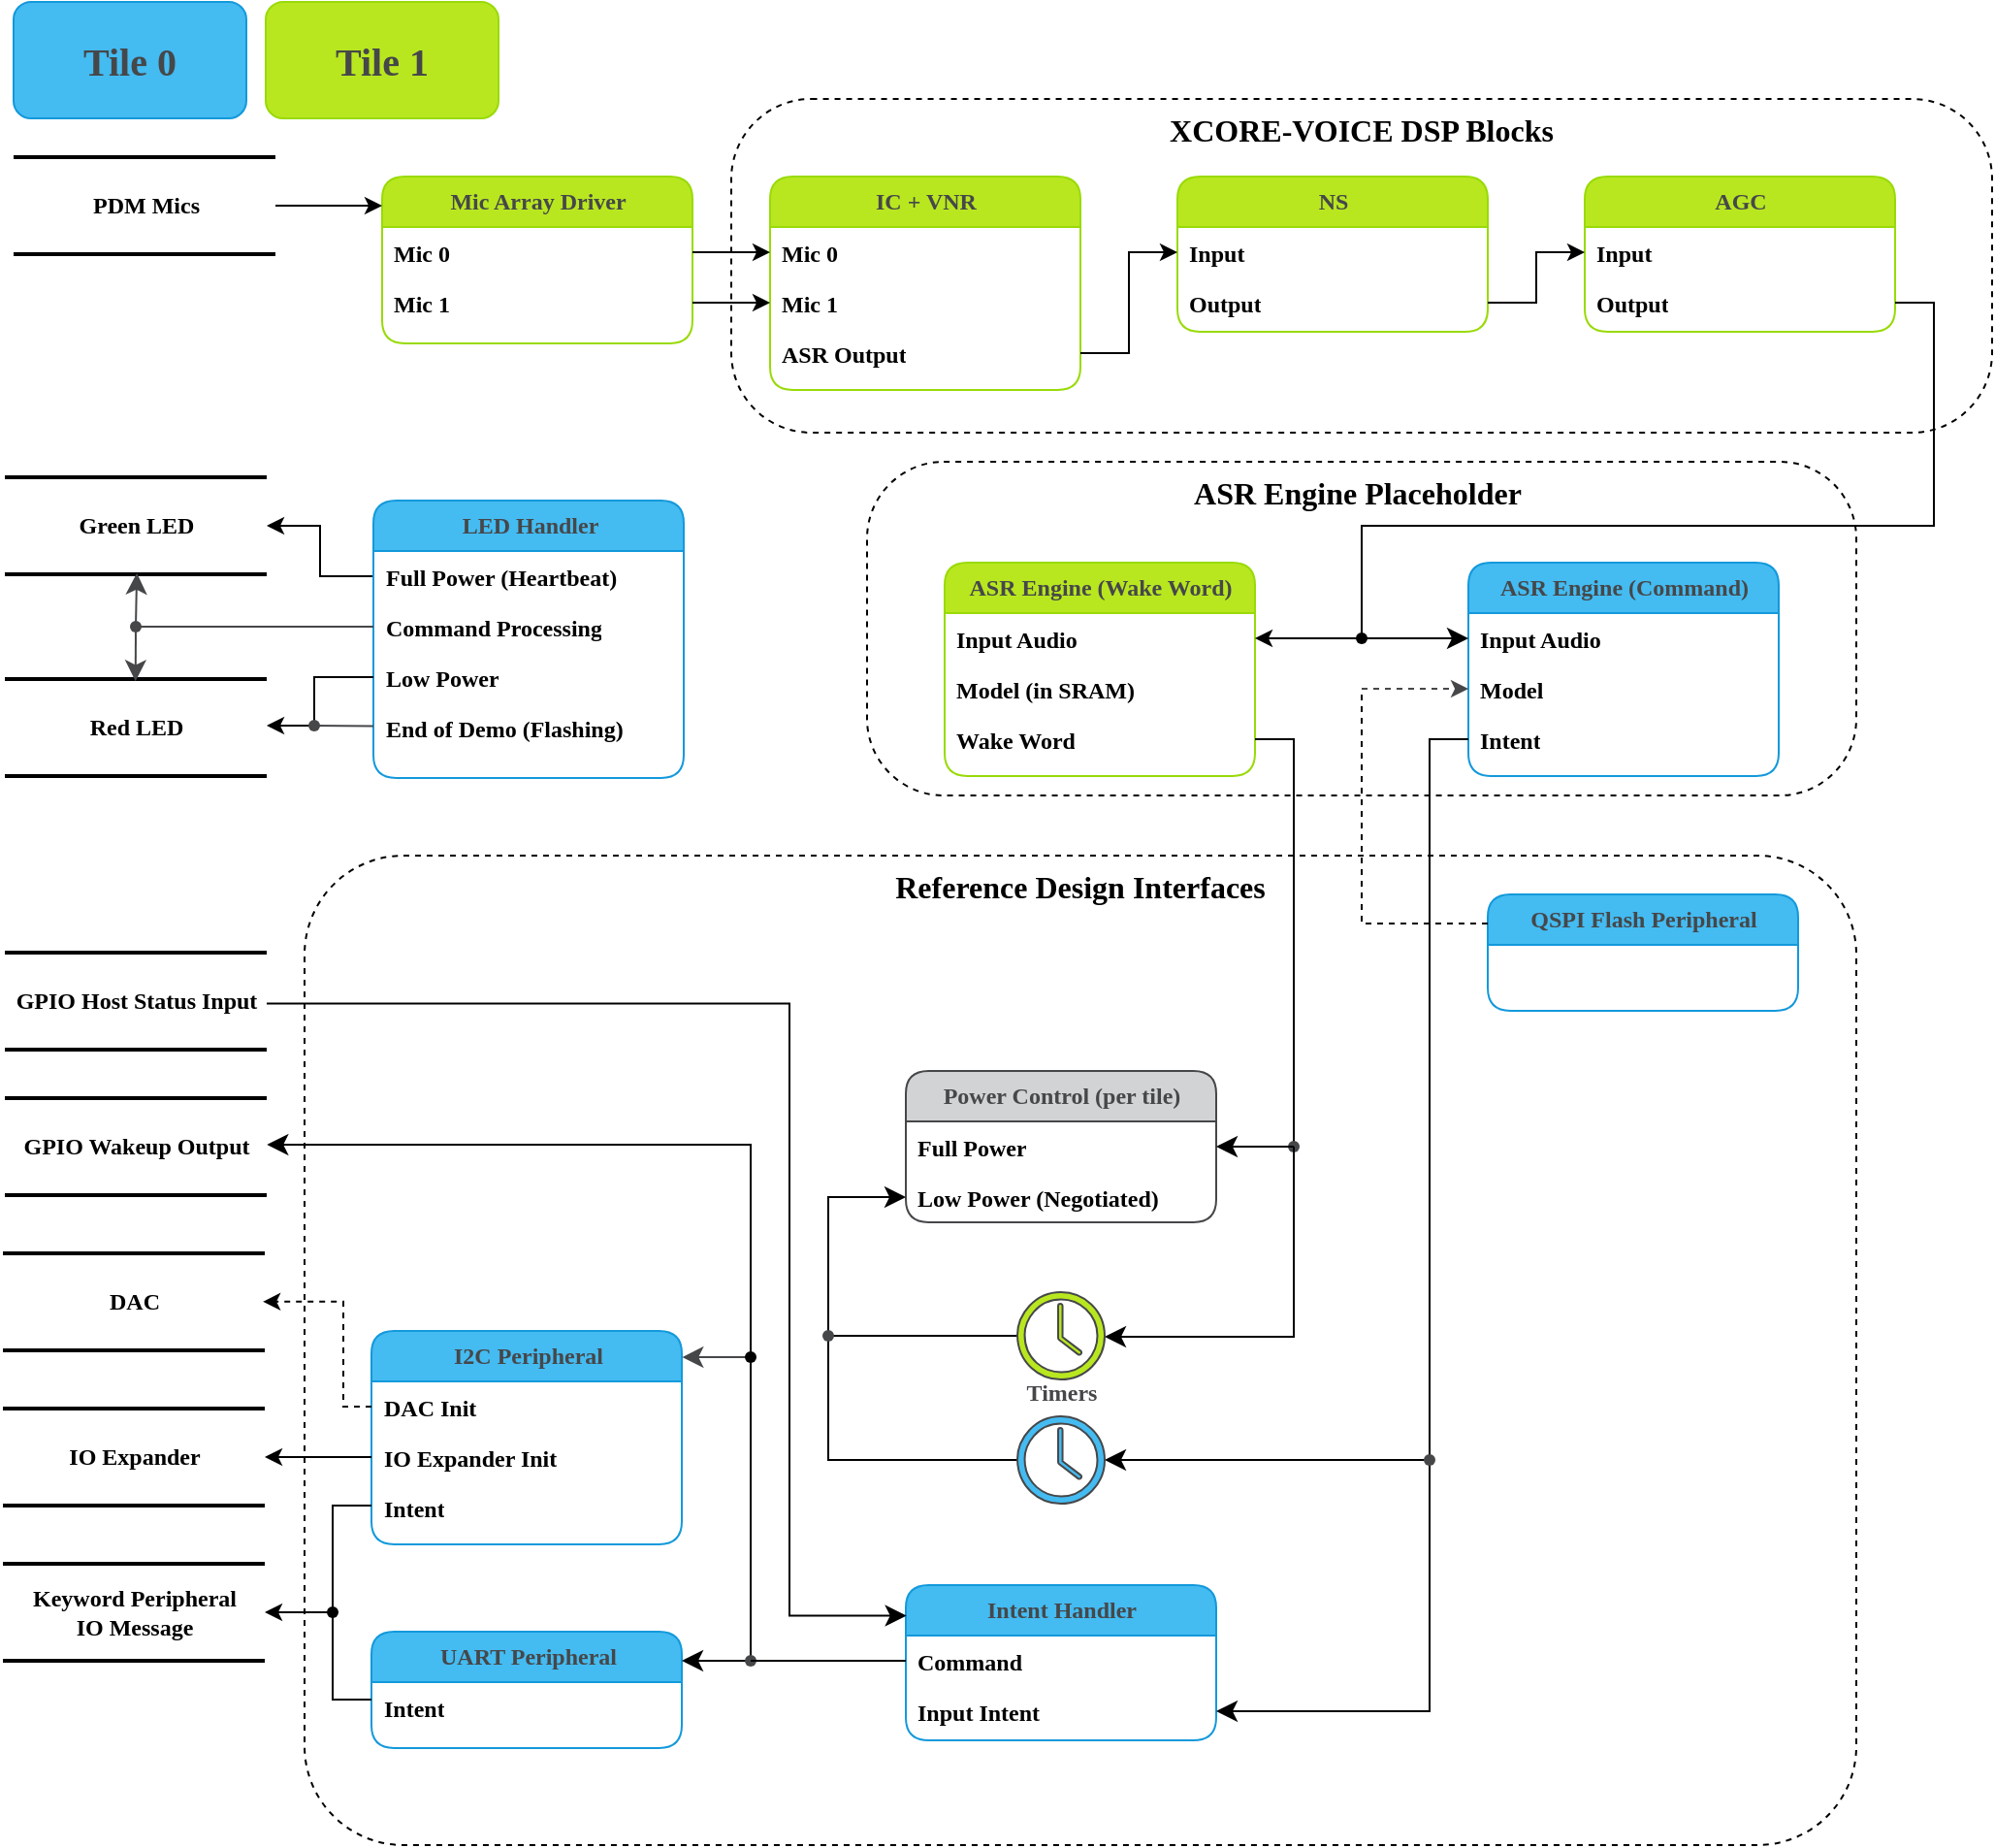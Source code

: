 <mxfile>
    <diagram name="Page-1" id="5d7acffa-a066-3a61-03fe-96351882024d">
        <mxGraphModel dx="1864" dy="680" grid="1" gridSize="10" guides="1" tooltips="1" connect="1" arrows="1" fold="1" page="1" pageScale="1" pageWidth="1100" pageHeight="850" background="#ffffff" math="0" shadow="0">
            <root>
                <mxCell id="0"/>
                <mxCell id="1" parent="0"/>
                <mxCell id="t5zFvqTxYrGrfH3YHS5j-99" value="Reference Design Interfaces" style="rounded=1;arcSize=10;whiteSpace=wrap;html=1;align=center;dashed=1;horizontal=1;verticalAlign=top;fontSize=16;fontFamily=Arial Nova Light;fontStyle=1" parent="1" vertex="1">
                    <mxGeometry x="210" y="450" width="800" height="510" as="geometry"/>
                </mxCell>
                <mxCell id="t5zFvqTxYrGrfH3YHS5j-69" value="ASR Engine Placeholder&amp;nbsp;" style="rounded=1;arcSize=23;whiteSpace=wrap;html=1;align=center;dashed=1;horizontal=1;verticalAlign=top;fontSize=16;fontFamily=Arial Nova Light;fontStyle=1" parent="1" vertex="1">
                    <mxGeometry x="500" y="247" width="510" height="172" as="geometry"/>
                </mxCell>
                <mxCell id="t5zFvqTxYrGrfH3YHS5j-65" value="XCORE-VOICE DSP Blocks" style="rounded=1;arcSize=24;whiteSpace=wrap;html=1;align=center;dashed=1;horizontal=1;verticalAlign=top;fontSize=16;fontFamily=Arial Nova Light;fontStyle=1" parent="1" vertex="1">
                    <mxGeometry x="430" y="60" width="650" height="172" as="geometry"/>
                </mxCell>
                <mxCell id="21ea969265ad0168-6" value="IC + VNR" style="swimlane;html=1;fontStyle=1;childLayout=stackLayout;horizontal=1;startSize=26;fillColor=#B8E720;horizontalStack=0;resizeParent=1;resizeLast=0;collapsible=1;marginBottom=0;swimlaneFillColor=#ffffff;align=center;rounded=1;shadow=0;comic=0;labelBackgroundColor=none;strokeWidth=1;fontFamily=Arial Nova Light;fontSize=12;strokeColor=#99DA07;fontColor=#464749;" parent="1" vertex="1">
                    <mxGeometry x="450" y="100" width="160" height="110" as="geometry"/>
                </mxCell>
                <mxCell id="21ea969265ad0168-7" value="Mic 0" style="text;html=1;strokeColor=none;fillColor=none;spacingLeft=4;spacingRight=4;whiteSpace=wrap;overflow=hidden;rotatable=0;points=[[0,0.5],[1,0.5]];portConstraint=eastwest;fontFamily=Arial Nova Light;fontStyle=1" parent="21ea969265ad0168-6" vertex="1">
                    <mxGeometry y="26" width="160" height="26" as="geometry"/>
                </mxCell>
                <mxCell id="21ea969265ad0168-8" value="Mic 1" style="text;html=1;strokeColor=none;fillColor=none;spacingLeft=4;spacingRight=4;whiteSpace=wrap;overflow=hidden;rotatable=0;points=[[0,0.5],[1,0.5]];portConstraint=eastwest;fontFamily=Arial Nova Light;fontStyle=1" parent="21ea969265ad0168-6" vertex="1">
                    <mxGeometry y="52" width="160" height="26" as="geometry"/>
                </mxCell>
                <mxCell id="21ea969265ad0168-9" value="ASR Output" style="text;html=1;strokeColor=none;fillColor=none;spacingLeft=4;spacingRight=4;whiteSpace=wrap;overflow=hidden;rotatable=0;points=[[0,0.5],[1,0.5]];portConstraint=eastwest;fontFamily=Arial Nova Light;fontStyle=1" parent="21ea969265ad0168-6" vertex="1">
                    <mxGeometry y="78" width="160" height="26" as="geometry"/>
                </mxCell>
                <mxCell id="21ea969265ad0168-10" value="Mic Array Driver" style="swimlane;html=1;fontStyle=1;childLayout=stackLayout;horizontal=1;startSize=26;fillColor=#B8E720;horizontalStack=0;resizeParent=1;resizeLast=0;collapsible=1;marginBottom=0;swimlaneFillColor=#ffffff;align=center;rounded=1;shadow=0;comic=0;labelBackgroundColor=none;strokeWidth=1;fontFamily=Arial Nova Light;fontSize=12;strokeColor=#99DA07;fontColor=#464749;" parent="1" vertex="1">
                    <mxGeometry x="250" y="100" width="160" height="86" as="geometry"/>
                </mxCell>
                <mxCell id="21ea969265ad0168-11" value="Mic 0" style="text;html=1;strokeColor=none;fillColor=none;spacingLeft=4;spacingRight=4;whiteSpace=wrap;overflow=hidden;rotatable=0;points=[[0,0.5],[1,0.5]];portConstraint=eastwest;fontFamily=Arial Nova Light;fontStyle=1" parent="21ea969265ad0168-10" vertex="1">
                    <mxGeometry y="26" width="160" height="26" as="geometry"/>
                </mxCell>
                <mxCell id="t5zFvqTxYrGrfH3YHS5j-6" value="Mic 1" style="text;html=1;strokeColor=none;fillColor=none;spacingLeft=4;spacingRight=4;whiteSpace=wrap;overflow=hidden;rotatable=0;points=[[0,0.5],[1,0.5]];portConstraint=eastwest;fontFamily=Arial Nova Light;fontStyle=1" parent="21ea969265ad0168-10" vertex="1">
                    <mxGeometry y="52" width="160" height="26" as="geometry"/>
                </mxCell>
                <mxCell id="t5zFvqTxYrGrfH3YHS5j-15" value="" style="edgeStyle=orthogonalEdgeStyle;rounded=0;orthogonalLoop=1;jettySize=auto;html=1;fontFamily=Arial Nova Light;fontStyle=1" parent="1" source="t5zFvqTxYrGrfH3YHS5j-8" edge="1">
                    <mxGeometry relative="1" as="geometry">
                        <mxPoint x="250" y="115" as="targetPoint"/>
                    </mxGeometry>
                </mxCell>
                <mxCell id="t5zFvqTxYrGrfH3YHS5j-8" value="PDM Mics" style="html=1;rounded=0;shadow=0;comic=0;labelBackgroundColor=none;strokeWidth=2;fontFamily=Arial Nova Light;fontSize=12;align=center;shape=mxgraph.ios7ui.horLines;fontStyle=1" parent="1" vertex="1">
                    <mxGeometry x="60" y="90" width="135" height="50" as="geometry"/>
                </mxCell>
                <mxCell id="t5zFvqTxYrGrfH3YHS5j-16" value="NS" style="swimlane;html=1;fontStyle=1;childLayout=stackLayout;horizontal=1;startSize=26;fillColor=#B8E720;horizontalStack=0;resizeParent=1;resizeLast=0;collapsible=1;marginBottom=0;swimlaneFillColor=#ffffff;align=center;rounded=1;shadow=0;comic=0;labelBackgroundColor=none;strokeWidth=1;fontFamily=Arial Nova Light;fontSize=12;strokeColor=#99DA07;fontColor=#464749;" parent="1" vertex="1">
                    <mxGeometry x="660" y="100" width="160" height="80" as="geometry"/>
                </mxCell>
                <mxCell id="t5zFvqTxYrGrfH3YHS5j-17" value="Input" style="text;html=1;strokeColor=none;fillColor=none;spacingLeft=4;spacingRight=4;whiteSpace=wrap;overflow=hidden;rotatable=0;points=[[0,0.5],[1,0.5]];portConstraint=eastwest;fontFamily=Arial Nova Light;fontStyle=1" parent="t5zFvqTxYrGrfH3YHS5j-16" vertex="1">
                    <mxGeometry y="26" width="160" height="26" as="geometry"/>
                </mxCell>
                <mxCell id="t5zFvqTxYrGrfH3YHS5j-18" value="Output" style="text;html=1;strokeColor=none;fillColor=none;spacingLeft=4;spacingRight=4;whiteSpace=wrap;overflow=hidden;rotatable=0;points=[[0,0.5],[1,0.5]];portConstraint=eastwest;fontFamily=Arial Nova Light;fontStyle=1" parent="t5zFvqTxYrGrfH3YHS5j-16" vertex="1">
                    <mxGeometry y="52" width="160" height="26" as="geometry"/>
                </mxCell>
                <mxCell id="t5zFvqTxYrGrfH3YHS5j-20" value="AGC" style="swimlane;html=1;fontStyle=1;childLayout=stackLayout;horizontal=1;startSize=26;fillColor=#B8E720;horizontalStack=0;resizeParent=1;resizeLast=0;collapsible=1;marginBottom=0;swimlaneFillColor=#ffffff;align=center;rounded=1;shadow=0;comic=0;labelBackgroundColor=none;strokeWidth=1;fontFamily=Arial Nova Light;fontSize=12;strokeColor=#99DA07;fontColor=#464749;" parent="1" vertex="1">
                    <mxGeometry x="870" y="100" width="160" height="80" as="geometry"/>
                </mxCell>
                <mxCell id="t5zFvqTxYrGrfH3YHS5j-21" value="Input" style="text;html=1;strokeColor=none;fillColor=none;spacingLeft=4;spacingRight=4;whiteSpace=wrap;overflow=hidden;rotatable=0;points=[[0,0.5],[1,0.5]];portConstraint=eastwest;fontFamily=Arial Nova Light;fontStyle=1" parent="t5zFvqTxYrGrfH3YHS5j-20" vertex="1">
                    <mxGeometry y="26" width="160" height="26" as="geometry"/>
                </mxCell>
                <mxCell id="t5zFvqTxYrGrfH3YHS5j-22" value="Output" style="text;html=1;strokeColor=none;fillColor=none;spacingLeft=4;spacingRight=4;whiteSpace=wrap;overflow=hidden;rotatable=0;points=[[0,0.5],[1,0.5]];portConstraint=eastwest;fontFamily=Arial Nova Light;fontStyle=1" parent="t5zFvqTxYrGrfH3YHS5j-20" vertex="1">
                    <mxGeometry y="52" width="160" height="26" as="geometry"/>
                </mxCell>
                <mxCell id="t5zFvqTxYrGrfH3YHS5j-23" value="ASR Engine (Wake Word)" style="swimlane;html=1;fontStyle=1;childLayout=stackLayout;horizontal=1;startSize=26;fillColor=#B8E720;horizontalStack=0;resizeParent=1;resizeLast=0;collapsible=1;marginBottom=0;swimlaneFillColor=#ffffff;align=center;rounded=1;shadow=0;comic=0;labelBackgroundColor=none;strokeWidth=1;fontFamily=Arial Nova Light;fontSize=12;strokeColor=#99DA07;fontColor=#464749;" parent="1" vertex="1">
                    <mxGeometry x="540" y="299" width="160" height="110" as="geometry"/>
                </mxCell>
                <mxCell id="t5zFvqTxYrGrfH3YHS5j-24" value="Input Audio" style="text;html=1;strokeColor=none;fillColor=none;spacingLeft=4;spacingRight=4;whiteSpace=wrap;overflow=hidden;rotatable=0;points=[[0,0.5],[1,0.5]];portConstraint=eastwest;fontFamily=Arial Nova Light;fontStyle=1" parent="t5zFvqTxYrGrfH3YHS5j-23" vertex="1">
                    <mxGeometry y="26" width="160" height="26" as="geometry"/>
                </mxCell>
                <mxCell id="t5zFvqTxYrGrfH3YHS5j-25" value="Model (in SRAM)" style="text;html=1;strokeColor=none;fillColor=none;spacingLeft=4;spacingRight=4;whiteSpace=wrap;overflow=hidden;rotatable=0;points=[[0,0.5],[1,0.5]];portConstraint=eastwest;fontFamily=Arial Nova Light;fontStyle=1" parent="t5zFvqTxYrGrfH3YHS5j-23" vertex="1">
                    <mxGeometry y="52" width="160" height="26" as="geometry"/>
                </mxCell>
                <mxCell id="t5zFvqTxYrGrfH3YHS5j-71" value="Wake Word" style="text;html=1;strokeColor=none;fillColor=none;spacingLeft=4;spacingRight=4;whiteSpace=wrap;overflow=hidden;rotatable=0;points=[[0,0.5],[1,0.5]];portConstraint=eastwest;fontFamily=Arial Nova Light;fontStyle=1" parent="t5zFvqTxYrGrfH3YHS5j-23" vertex="1">
                    <mxGeometry y="78" width="160" height="26" as="geometry"/>
                </mxCell>
                <mxCell id="t5zFvqTxYrGrfH3YHS5j-26" value="" style="edgeStyle=orthogonalEdgeStyle;rounded=0;orthogonalLoop=1;jettySize=auto;html=1;fontFamily=Arial Nova Light;fontStyle=1" parent="1" source="21ea969265ad0168-11" target="21ea969265ad0168-7" edge="1">
                    <mxGeometry relative="1" as="geometry"/>
                </mxCell>
                <mxCell id="t5zFvqTxYrGrfH3YHS5j-27" value="" style="edgeStyle=orthogonalEdgeStyle;rounded=0;orthogonalLoop=1;jettySize=auto;html=1;entryX=0;entryY=0.5;entryDx=0;entryDy=0;fontFamily=Arial Nova Light;fontStyle=1" parent="1" source="t5zFvqTxYrGrfH3YHS5j-6" target="21ea969265ad0168-8" edge="1">
                    <mxGeometry relative="1" as="geometry"/>
                </mxCell>
                <mxCell id="t5zFvqTxYrGrfH3YHS5j-28" value="" style="edgeStyle=orthogonalEdgeStyle;rounded=0;orthogonalLoop=1;jettySize=auto;html=1;entryX=0;entryY=0.5;entryDx=0;entryDy=0;fontFamily=Arial Nova Light;fontStyle=1;strokeColor=#000000;" parent="1" source="21ea969265ad0168-9" target="t5zFvqTxYrGrfH3YHS5j-17" edge="1">
                    <mxGeometry relative="1" as="geometry"/>
                </mxCell>
                <mxCell id="t5zFvqTxYrGrfH3YHS5j-29" value="" style="edgeStyle=orthogonalEdgeStyle;rounded=0;orthogonalLoop=1;jettySize=auto;html=1;entryX=0;entryY=0.5;entryDx=0;entryDy=0;fontFamily=Arial Nova Light;fontStyle=1;strokeColor=#000000;" parent="1" source="t5zFvqTxYrGrfH3YHS5j-18" target="t5zFvqTxYrGrfH3YHS5j-21" edge="1">
                    <mxGeometry relative="1" as="geometry"/>
                </mxCell>
                <mxCell id="t5zFvqTxYrGrfH3YHS5j-39" value="" style="edgeStyle=orthogonalEdgeStyle;rounded=0;orthogonalLoop=1;jettySize=auto;html=1;fontFamily=Arial Nova Light;fontStyle=1;exitX=0;exitY=0.5;exitDx=0;exitDy=0;" parent="1" source="74" target="t5zFvqTxYrGrfH3YHS5j-38" edge="1">
                    <mxGeometry relative="1" as="geometry">
                        <mxPoint x="245.5" y="280" as="sourcePoint"/>
                    </mxGeometry>
                </mxCell>
                <mxCell id="t5zFvqTxYrGrfH3YHS5j-38" value="Green LED" style="html=1;rounded=0;shadow=0;comic=0;labelBackgroundColor=none;strokeWidth=2;fontFamily=Arial Nova Light;fontSize=12;align=center;shape=mxgraph.ios7ui.horLines;fontStyle=1" parent="1" vertex="1">
                    <mxGeometry x="55.5" y="255" width="135" height="50" as="geometry"/>
                </mxCell>
                <mxCell id="t5zFvqTxYrGrfH3YHS5j-41" value="UART Peripheral" style="swimlane;html=1;fontStyle=1;childLayout=stackLayout;horizontal=1;startSize=26;fillColor=#44BBF1;horizontalStack=0;resizeParent=1;resizeLast=0;collapsible=1;marginBottom=0;swimlaneFillColor=#ffffff;align=center;rounded=1;shadow=0;comic=0;labelBackgroundColor=none;strokeWidth=1;fontFamily=Arial Nova Light;fontSize=12;strokeColor=#1399DB;fontColor=#464749;" parent="1" vertex="1">
                    <mxGeometry x="244.5" y="850" width="160" height="60" as="geometry"/>
                </mxCell>
                <mxCell id="t5zFvqTxYrGrfH3YHS5j-57" value="Intent" style="text;html=1;strokeColor=none;fillColor=none;spacingLeft=4;spacingRight=4;whiteSpace=wrap;overflow=hidden;rotatable=0;points=[[0,0.5],[1,0.5]];portConstraint=eastwest;fontFamily=Arial Nova Light;fontStyle=1" parent="t5zFvqTxYrGrfH3YHS5j-41" vertex="1">
                    <mxGeometry y="26" width="160" height="26" as="geometry"/>
                </mxCell>
                <mxCell id="t5zFvqTxYrGrfH3YHS5j-43" value="QSPI Flash Peripheral" style="swimlane;html=1;fontStyle=1;childLayout=stackLayout;horizontal=1;startSize=26;fillColor=#44BBF1;horizontalStack=0;resizeParent=1;resizeLast=0;collapsible=1;marginBottom=0;swimlaneFillColor=#ffffff;align=center;rounded=1;shadow=0;comic=0;labelBackgroundColor=none;strokeWidth=1;fontFamily=Arial Nova Light;fontSize=12;strokeColor=#1399DB;fontColor=#464749;" parent="1" vertex="1">
                    <mxGeometry x="820" y="470" width="160" height="60" as="geometry"/>
                </mxCell>
                <mxCell id="t5zFvqTxYrGrfH3YHS5j-44" value="DAC" style="html=1;rounded=0;shadow=0;comic=0;labelBackgroundColor=none;strokeWidth=2;fontFamily=Arial Nova Light;fontSize=12;align=center;shape=mxgraph.ios7ui.horLines;fontStyle=1" parent="1" vertex="1">
                    <mxGeometry x="54.5" y="655" width="135" height="50" as="geometry"/>
                </mxCell>
                <mxCell id="t5zFvqTxYrGrfH3YHS5j-46" value="Keyword Peripheral &lt;br&gt;IO Message" style="html=1;rounded=0;shadow=0;comic=0;labelBackgroundColor=none;strokeWidth=2;fontFamily=Arial Nova Light;fontSize=12;align=center;shape=mxgraph.ios7ui.horLines;fontStyle=1" parent="1" vertex="1">
                    <mxGeometry x="54.5" y="815" width="135" height="50" as="geometry"/>
                </mxCell>
                <mxCell id="t5zFvqTxYrGrfH3YHS5j-48" value="I2C Peripheral" style="swimlane;html=1;fontStyle=1;childLayout=stackLayout;horizontal=1;startSize=26;fillColor=#44BBF1;horizontalStack=0;resizeParent=1;resizeLast=0;collapsible=1;marginBottom=0;swimlaneFillColor=#ffffff;align=center;rounded=1;shadow=0;comic=0;labelBackgroundColor=none;strokeWidth=1;fontFamily=Arial Nova Light;fontSize=12;strokeColor=#1399DB;fontColor=#464749;" parent="1" vertex="1">
                    <mxGeometry x="244.5" y="695" width="160" height="110" as="geometry"/>
                </mxCell>
                <mxCell id="t5zFvqTxYrGrfH3YHS5j-49" value="DAC Init" style="text;html=1;strokeColor=none;fillColor=none;spacingLeft=4;spacingRight=4;whiteSpace=wrap;overflow=hidden;rotatable=0;points=[[0,0.5],[1,0.5]];portConstraint=eastwest;fontFamily=Arial Nova Light;fontStyle=1" parent="t5zFvqTxYrGrfH3YHS5j-48" vertex="1">
                    <mxGeometry y="26" width="160" height="26" as="geometry"/>
                </mxCell>
                <mxCell id="t5zFvqTxYrGrfH3YHS5j-50" value="IO Expander Init" style="text;html=1;strokeColor=none;fillColor=none;spacingLeft=4;spacingRight=4;whiteSpace=wrap;overflow=hidden;rotatable=0;points=[[0,0.5],[1,0.5]];portConstraint=eastwest;fontFamily=Arial Nova Light;fontStyle=1" parent="t5zFvqTxYrGrfH3YHS5j-48" vertex="1">
                    <mxGeometry y="52" width="160" height="26" as="geometry"/>
                </mxCell>
                <mxCell id="t5zFvqTxYrGrfH3YHS5j-56" value="Intent" style="text;html=1;strokeColor=none;fillColor=none;spacingLeft=4;spacingRight=4;whiteSpace=wrap;overflow=hidden;rotatable=0;points=[[0,0.5],[1,0.5]];portConstraint=eastwest;fontFamily=Arial Nova Light;fontStyle=1" parent="t5zFvqTxYrGrfH3YHS5j-48" vertex="1">
                    <mxGeometry y="78" width="160" height="26" as="geometry"/>
                </mxCell>
                <mxCell id="t5zFvqTxYrGrfH3YHS5j-58" value="Intent Handler" style="swimlane;html=1;fontStyle=1;childLayout=stackLayout;horizontal=1;startSize=26;fillColor=#44BBF1;horizontalStack=0;resizeParent=1;resizeLast=0;collapsible=1;marginBottom=0;swimlaneFillColor=#ffffff;align=center;rounded=1;shadow=0;comic=0;labelBackgroundColor=none;strokeWidth=1;fontFamily=Arial Nova Light;fontSize=12;strokeColor=#1399DB;fontColor=#464749;" parent="1" vertex="1">
                    <mxGeometry x="520" y="826" width="160" height="80" as="geometry"/>
                </mxCell>
                <mxCell id="t5zFvqTxYrGrfH3YHS5j-59" value="Command" style="text;html=1;strokeColor=none;fillColor=none;spacingLeft=4;spacingRight=4;whiteSpace=wrap;overflow=hidden;rotatable=0;points=[[0,0.5],[1,0.5]];portConstraint=eastwest;fontFamily=Arial Nova Light;fontStyle=1" parent="t5zFvqTxYrGrfH3YHS5j-58" vertex="1">
                    <mxGeometry y="26" width="160" height="26" as="geometry"/>
                </mxCell>
                <mxCell id="t5zFvqTxYrGrfH3YHS5j-60" value="Input Intent" style="text;html=1;strokeColor=none;fillColor=none;spacingLeft=4;spacingRight=4;whiteSpace=wrap;overflow=hidden;rotatable=0;points=[[0,0.5],[1,0.5]];portConstraint=eastwest;fontFamily=Arial Nova Light;fontStyle=1" parent="t5zFvqTxYrGrfH3YHS5j-58" vertex="1">
                    <mxGeometry y="52" width="160" height="26" as="geometry"/>
                </mxCell>
                <mxCell id="t5zFvqTxYrGrfH3YHS5j-75" value="IO Expander" style="html=1;rounded=0;shadow=0;comic=0;labelBackgroundColor=none;strokeWidth=2;fontFamily=Arial Nova Light;fontSize=12;align=center;shape=mxgraph.ios7ui.horLines;fontStyle=1" parent="1" vertex="1">
                    <mxGeometry x="54.5" y="735" width="135" height="50" as="geometry"/>
                </mxCell>
                <mxCell id="t5zFvqTxYrGrfH3YHS5j-77" style="edgeStyle=orthogonalEdgeStyle;rounded=0;orthogonalLoop=1;jettySize=auto;html=1;fontSize=16;fontFamily=Arial Nova Light;fontStyle=1;strokeColor=#000000;" parent="1" source="t5zFvqTxYrGrfH3YHS5j-56" target="t5zFvqTxYrGrfH3YHS5j-46" edge="1">
                    <mxGeometry relative="1" as="geometry">
                        <Array as="points">
                            <mxPoint x="224.5" y="785"/>
                            <mxPoint x="224.5" y="840"/>
                        </Array>
                    </mxGeometry>
                </mxCell>
                <mxCell id="t5zFvqTxYrGrfH3YHS5j-79" style="edgeStyle=orthogonalEdgeStyle;rounded=0;orthogonalLoop=1;jettySize=auto;html=1;fontSize=16;startArrow=none;fontFamily=Arial Nova Light;fontStyle=1" parent="1" source="13" target="13" edge="1">
                    <mxGeometry relative="1" as="geometry">
                        <mxPoint x="194.5" y="854" as="targetPoint"/>
                        <Array as="points"/>
                    </mxGeometry>
                </mxCell>
                <mxCell id="t5zFvqTxYrGrfH3YHS5j-80" style="edgeStyle=orthogonalEdgeStyle;rounded=0;orthogonalLoop=1;jettySize=auto;html=1;fontSize=16;fontFamily=Arial Nova Light;fontStyle=1" parent="1" source="t5zFvqTxYrGrfH3YHS5j-50" target="t5zFvqTxYrGrfH3YHS5j-75" edge="1">
                    <mxGeometry relative="1" as="geometry"/>
                </mxCell>
                <mxCell id="t5zFvqTxYrGrfH3YHS5j-81" style="edgeStyle=orthogonalEdgeStyle;rounded=0;orthogonalLoop=1;jettySize=auto;html=1;entryX=0.993;entryY=0.498;entryDx=0;entryDy=0;entryPerimeter=0;fontSize=16;dashed=1;fontFamily=Arial Nova Light;fontStyle=1" parent="1" source="t5zFvqTxYrGrfH3YHS5j-49" target="t5zFvqTxYrGrfH3YHS5j-44" edge="1">
                    <mxGeometry relative="1" as="geometry">
                        <Array as="points">
                            <mxPoint x="230" y="734"/>
                            <mxPoint x="230" y="680"/>
                        </Array>
                    </mxGeometry>
                </mxCell>
                <mxCell id="t5zFvqTxYrGrfH3YHS5j-82" value="GPIO Wakeup Output" style="html=1;rounded=0;shadow=0;comic=0;labelBackgroundColor=none;strokeWidth=2;fontFamily=Arial Nova Light;fontSize=12;align=center;shape=mxgraph.ios7ui.horLines;fontStyle=1" parent="1" vertex="1">
                    <mxGeometry x="55.5" y="575" width="135" height="50" as="geometry"/>
                </mxCell>
                <mxCell id="t5zFvqTxYrGrfH3YHS5j-83" value="GPIO Host Status Input" style="html=1;rounded=0;shadow=0;comic=0;labelBackgroundColor=none;strokeWidth=2;fontFamily=Arial Nova Light;fontSize=12;align=center;shape=mxgraph.ios7ui.horLines;fontStyle=1" parent="1" vertex="1">
                    <mxGeometry x="55.5" y="500" width="135" height="50" as="geometry"/>
                </mxCell>
                <mxCell id="nTEOnzBcEbbtP1dxCWQs-1" value="&lt;font style=&quot;font-size: 20px;&quot;&gt;Tile 1&lt;/font&gt;" style="rounded=1;whiteSpace=wrap;html=1;fillColor=#B8E720;strokeColor=#99DA07;fontColor=#464749;fontFamily=Arial Nova Light;fontStyle=1" parent="1" vertex="1">
                    <mxGeometry x="190" y="10" width="120" height="60" as="geometry"/>
                </mxCell>
                <mxCell id="nTEOnzBcEbbtP1dxCWQs-2" value="&lt;font style=&quot;font-size: 20px;&quot;&gt;Tile 0&lt;br&gt;&lt;/font&gt;" style="rounded=1;whiteSpace=wrap;html=1;fillColor=#44BBF1;strokeColor=#1399DB;fontColor=#464749;fontFamily=Arial Nova Light;fontStyle=1" parent="1" vertex="1">
                    <mxGeometry x="60" y="10" width="120" height="60" as="geometry"/>
                </mxCell>
                <mxCell id="11" value="" style="edgeStyle=orthogonalEdgeStyle;rounded=0;orthogonalLoop=1;jettySize=auto;html=1;fontSize=16;endArrow=none;exitX=0.579;exitY=0.96;exitDx=0;exitDy=0;exitPerimeter=0;fontFamily=Arial Nova Light;fontStyle=1" parent="1" edge="1">
                    <mxGeometry relative="1" as="geometry">
                        <mxPoint x="435.5" y="640" as="sourcePoint"/>
                        <mxPoint x="435.5" y="640" as="targetPoint"/>
                    </mxGeometry>
                </mxCell>
                <mxCell id="12" value="" style="edgeStyle=orthogonalEdgeStyle;rounded=0;orthogonalLoop=1;jettySize=auto;html=1;fontSize=16;endArrow=none;fontFamily=Arial Nova Light;fontStyle=1;strokeColor=#000000;" parent="1" source="t5zFvqTxYrGrfH3YHS5j-57" target="13" edge="1">
                    <mxGeometry relative="1" as="geometry">
                        <mxPoint x="189.5" y="840" as="targetPoint"/>
                        <Array as="points">
                            <mxPoint x="224.5" y="885"/>
                            <mxPoint x="224.5" y="840"/>
                        </Array>
                        <mxPoint x="244.5" y="885" as="sourcePoint"/>
                    </mxGeometry>
                </mxCell>
                <mxCell id="13" value="" style="shape=waypoint;sketch=0;fillStyle=solid;size=6;pointerEvents=1;points=[];fillColor=none;resizable=0;rotatable=0;perimeter=centerPerimeter;snapToPoint=1;strokeColor=#000000;fontFamily=Arial Nova Light;fontColor=#464749;fontStyle=1" parent="1" vertex="1">
                    <mxGeometry x="214.5" y="830" width="20" height="20" as="geometry"/>
                </mxCell>
                <mxCell id="22" value="ASR Engine (Command)" style="swimlane;html=1;fontStyle=1;childLayout=stackLayout;horizontal=1;startSize=26;fillColor=#44BBF1;horizontalStack=0;resizeParent=1;resizeLast=0;collapsible=1;marginBottom=0;swimlaneFillColor=#ffffff;align=center;rounded=1;shadow=0;comic=0;labelBackgroundColor=none;strokeWidth=1;fontFamily=Arial Nova Light;fontSize=12;strokeColor=#1399DB;fontColor=#464749;" parent="1" vertex="1">
                    <mxGeometry x="810" y="299" width="160" height="110" as="geometry"/>
                </mxCell>
                <mxCell id="23" value="Input Audio" style="text;html=1;strokeColor=none;fillColor=none;spacingLeft=4;spacingRight=4;whiteSpace=wrap;overflow=hidden;rotatable=0;points=[[0,0.5],[1,0.5]];portConstraint=eastwest;fontFamily=Arial Nova Light;fontStyle=1" parent="22" vertex="1">
                    <mxGeometry y="26" width="160" height="26" as="geometry"/>
                </mxCell>
                <mxCell id="24" value="Model" style="text;html=1;strokeColor=none;fillColor=none;spacingLeft=4;spacingRight=4;whiteSpace=wrap;overflow=hidden;rotatable=0;points=[[0,0.5],[1,0.5]];portConstraint=eastwest;fontFamily=Arial Nova Light;fontStyle=1" parent="22" vertex="1">
                    <mxGeometry y="52" width="160" height="26" as="geometry"/>
                </mxCell>
                <mxCell id="25" value="Intent" style="text;html=1;strokeColor=none;fillColor=none;spacingLeft=4;spacingRight=4;whiteSpace=wrap;overflow=hidden;rotatable=0;points=[[0,0.5],[1,0.5]];portConstraint=eastwest;fontFamily=Arial Nova Light;fontStyle=1" parent="22" vertex="1">
                    <mxGeometry y="78" width="160" height="26" as="geometry"/>
                </mxCell>
                <mxCell id="29" value="" style="endArrow=classic;html=1;rounded=0;strokeColor=#464749;fontFamily=Arial Nova Light;fontColor=#464749;fillColor=#FFFFFF;dashed=1;entryX=0;entryY=0.5;entryDx=0;entryDy=0;exitX=0.655;exitY=0.761;exitDx=0;exitDy=0;exitPerimeter=0;" parent="1" target="24" edge="1">
                    <mxGeometry width="50" height="50" relative="1" as="geometry">
                        <mxPoint x="755" y="364" as="sourcePoint"/>
                        <mxPoint x="760" y="500" as="targetPoint"/>
                    </mxGeometry>
                </mxCell>
                <mxCell id="30" value="" style="edgeStyle=orthogonalEdgeStyle;rounded=0;orthogonalLoop=1;jettySize=auto;html=1;entryDx=0;entryDy=0;fontSize=16;dashed=1;fontFamily=Arial Nova Light;fontStyle=1;endArrow=none;entryX=-0.036;entryY=0.639;entryPerimeter=0;exitX=0;exitY=0.25;exitDx=0;exitDy=0;" parent="1" source="t5zFvqTxYrGrfH3YHS5j-43" edge="1">
                    <mxGeometry relative="1" as="geometry">
                        <mxPoint x="725.0" y="530" as="sourcePoint"/>
                        <mxPoint x="755" y="364" as="targetPoint"/>
                        <Array as="points">
                            <mxPoint x="755" y="485"/>
                        </Array>
                    </mxGeometry>
                </mxCell>
                <mxCell id="33" value="" style="edgeStyle=orthogonalEdgeStyle;rounded=0;orthogonalLoop=1;jettySize=auto;html=1;entryDx=0;entryDy=0;exitX=1;exitY=0.5;exitDx=0;exitDy=0;fontFamily=Arial Nova Light;fontStyle=1;endArrow=none;strokeColor=#000000;" parent="1" source="t5zFvqTxYrGrfH3YHS5j-22" target="34" edge="1">
                    <mxGeometry relative="1" as="geometry">
                        <mxPoint x="1030" y="165" as="sourcePoint"/>
                        <mxPoint x="680" y="338.0" as="targetPoint"/>
                        <Array as="points">
                            <mxPoint x="1050" y="165"/>
                            <mxPoint x="1050" y="280"/>
                            <mxPoint x="755" y="280"/>
                        </Array>
                    </mxGeometry>
                </mxCell>
                <mxCell id="34" value="" style="shape=waypoint;sketch=0;fillStyle=solid;size=6;pointerEvents=1;points=[];fillColor=none;resizable=0;rotatable=0;perimeter=centerPerimeter;snapToPoint=1;dashed=1;strokeColor=default;fontFamily=Arial Nova Light;fontColor=#464749;" parent="1" vertex="1">
                    <mxGeometry x="745" y="328" width="20" height="20" as="geometry"/>
                </mxCell>
                <mxCell id="35" value="" style="edgeStyle=elbowEdgeStyle;elbow=horizontal;endArrow=classic;html=1;curved=0;rounded=0;endSize=8;startSize=8;strokeColor=#000000;fontFamily=Arial Nova Light;fontColor=#464749;fillColor=#FFFFFF;exitX=0.6;exitY=0.679;exitDx=0;exitDy=0;exitPerimeter=0;entryX=0;entryY=0.5;entryDx=0;entryDy=0;" parent="1" source="34" target="23" edge="1">
                    <mxGeometry width="50" height="50" relative="1" as="geometry">
                        <mxPoint x="800" y="400" as="sourcePoint"/>
                        <mxPoint x="850" y="350" as="targetPoint"/>
                        <Array as="points"/>
                    </mxGeometry>
                </mxCell>
                <mxCell id="44" value="" style="edgeStyle=elbowEdgeStyle;elbow=horizontal;endArrow=classic;html=1;curved=0;rounded=0;endSize=8;startSize=8;strokeColor=#464749;fontFamily=Arial Nova Light;fontColor=#464749;fillColor=#FFFFFF;exitX=0.432;exitY=0.427;exitDx=0;exitDy=0;entryX=1.001;entryY=0.123;entryDx=0;entryDy=0;entryPerimeter=0;exitPerimeter=0;" parent="1" source="46" target="t5zFvqTxYrGrfH3YHS5j-48" edge="1">
                    <mxGeometry width="50" height="50" relative="1" as="geometry">
                        <mxPoint x="554.5" y="735" as="sourcePoint"/>
                        <mxPoint x="604.5" y="685" as="targetPoint"/>
                    </mxGeometry>
                </mxCell>
                <mxCell id="45" value="" style="edgeStyle=elbowEdgeStyle;elbow=horizontal;endArrow=classic;html=1;curved=0;rounded=0;endSize=8;startSize=8;strokeColor=#000000;fontFamily=Arial Nova Light;fontColor=#464749;fillColor=#FFFFFF;entryX=1;entryY=0.25;entryDx=0;entryDy=0;exitX=0.624;exitY=0.715;exitDx=0;exitDy=0;exitPerimeter=0;" parent="1" source="46" target="t5zFvqTxYrGrfH3YHS5j-41" edge="1">
                    <mxGeometry width="50" height="50" relative="1" as="geometry">
                        <mxPoint x="554.5" y="735" as="sourcePoint"/>
                        <mxPoint x="604.5" y="685" as="targetPoint"/>
                        <Array as="points">
                            <mxPoint x="440" y="780"/>
                        </Array>
                    </mxGeometry>
                </mxCell>
                <mxCell id="46" value="" style="shape=waypoint;sketch=0;fillStyle=solid;size=6;pointerEvents=1;points=[];fillColor=none;resizable=0;rotatable=0;perimeter=centerPerimeter;snapToPoint=1;dashed=1;strokeColor=default;fontFamily=Arial Nova Light;fontColor=#464749;" parent="1" vertex="1">
                    <mxGeometry x="430" y="698.5" width="20" height="20" as="geometry"/>
                </mxCell>
                <mxCell id="53" value="" style="edgeStyle=elbowEdgeStyle;elbow=vertical;endArrow=classic;html=1;curved=0;rounded=0;endSize=8;startSize=8;strokeColor=#000000;fontFamily=Arial Nova Light;fontColor=#464749;fillColor=#FFFFFF;entryX=1.001;entryY=0.484;entryDx=0;entryDy=0;entryPerimeter=0;exitX=0.457;exitY=0.346;exitDx=0;exitDy=0;exitPerimeter=0;" parent="1" source="46" target="t5zFvqTxYrGrfH3YHS5j-82" edge="1">
                    <mxGeometry width="50" height="50" relative="1" as="geometry">
                        <mxPoint x="465.5" y="825" as="sourcePoint"/>
                        <mxPoint x="515.5" y="775" as="targetPoint"/>
                        <Array as="points">
                            <mxPoint x="315.5" y="599"/>
                        </Array>
                    </mxGeometry>
                </mxCell>
                <mxCell id="55" value="" style="edgeStyle=elbowEdgeStyle;elbow=horizontal;endArrow=classic;html=1;curved=0;rounded=0;endSize=8;startSize=8;strokeColor=#000000;fontFamily=Arial Nova Light;fontColor=#464749;fillColor=#FFFFFF;exitX=1;exitY=0.524;exitDx=0;exitDy=0;exitPerimeter=0;entryX=0.002;entryY=0.197;entryDx=0;entryDy=0;entryPerimeter=0;" parent="1" source="t5zFvqTxYrGrfH3YHS5j-83" target="t5zFvqTxYrGrfH3YHS5j-58" edge="1">
                    <mxGeometry width="50" height="50" relative="1" as="geometry">
                        <mxPoint x="470" y="750" as="sourcePoint"/>
                        <mxPoint x="520" y="700" as="targetPoint"/>
                        <Array as="points">
                            <mxPoint x="460" y="690"/>
                        </Array>
                    </mxGeometry>
                </mxCell>
                <mxCell id="59" value="" style="edgeStyle=elbowEdgeStyle;elbow=horizontal;endArrow=classic;html=1;curved=0;rounded=0;endSize=8;startSize=8;strokeColor=#000000;fontFamily=Arial Nova Light;fontColor=#464749;fillColor=#FFFFFF;exitDx=0;exitDy=0;entryX=1;entryY=0.5;entryDx=0;entryDy=0;endFill=1;startArrow=none;" parent="1" source="105" target="t5zFvqTxYrGrfH3YHS5j-60" edge="1">
                    <mxGeometry width="50" height="50" relative="1" as="geometry">
                        <mxPoint x="810" y="390" as="sourcePoint"/>
                        <mxPoint x="660" y="683" as="targetPoint"/>
                        <Array as="points">
                            <mxPoint x="790" y="760"/>
                            <mxPoint x="800" y="870"/>
                        </Array>
                    </mxGeometry>
                </mxCell>
                <mxCell id="19" value="Power Control (per tile)" style="swimlane;html=1;fontStyle=1;childLayout=stackLayout;horizontal=1;startSize=26;fillColor=#D1D3D4;horizontalStack=0;resizeParent=1;resizeLast=0;collapsible=1;marginBottom=0;swimlaneFillColor=#ffffff;align=center;rounded=1;shadow=0;comic=0;labelBackgroundColor=none;strokeWidth=1;fontFamily=Arial Nova Light;fontSize=12;strokeColor=#464749;fontColor=#464749;" parent="1" vertex="1">
                    <mxGeometry x="520" y="561" width="160" height="78" as="geometry"/>
                </mxCell>
                <mxCell id="20" value="Full Power" style="text;html=1;strokeColor=none;fillColor=none;spacingLeft=4;spacingRight=4;whiteSpace=wrap;overflow=hidden;rotatable=0;points=[[0,0.5],[1,0.5]];portConstraint=eastwest;fontFamily=Arial Nova Light;fontStyle=1" parent="19" vertex="1">
                    <mxGeometry y="26" width="160" height="26" as="geometry"/>
                </mxCell>
                <mxCell id="85" value="Low Power (Negotiated)" style="text;html=1;strokeColor=none;fillColor=none;spacingLeft=4;spacingRight=4;whiteSpace=wrap;overflow=hidden;rotatable=0;points=[[0,0.5],[1,0.5]];portConstraint=eastwest;fontFamily=Arial Nova Light;fontStyle=1" parent="19" vertex="1">
                    <mxGeometry y="52" width="160" height="26" as="geometry"/>
                </mxCell>
                <mxCell id="61" value="" style="shape=waypoint;sketch=0;fillStyle=solid;size=6;pointerEvents=1;points=[];fillColor=none;resizable=0;rotatable=0;perimeter=centerPerimeter;snapToPoint=1;strokeColor=#464749;fontFamily=Arial Nova Light;fontColor=#464749;" parent="1" vertex="1">
                    <mxGeometry x="430" y="855" width="20" height="20" as="geometry"/>
                </mxCell>
                <mxCell id="62" value="" style="edgeStyle=elbowEdgeStyle;elbow=horizontal;endArrow=none;html=1;curved=0;rounded=0;endSize=8;startSize=8;strokeColor=#000000;fontFamily=Arial Nova Light;fontColor=#464749;fillColor=#FFFFFF;endFill=0;exitX=0.53;exitY=0.757;exitDx=0;exitDy=0;exitPerimeter=0;entryX=0;entryY=0.5;entryDx=0;entryDy=0;" parent="1" source="61" target="t5zFvqTxYrGrfH3YHS5j-59" edge="1">
                    <mxGeometry width="50" height="50" relative="1" as="geometry">
                        <mxPoint x="550" y="760" as="sourcePoint"/>
                        <mxPoint x="600" y="710" as="targetPoint"/>
                    </mxGeometry>
                </mxCell>
                <mxCell id="t5zFvqTxYrGrfH3YHS5j-33" value="" style="edgeStyle=orthogonalEdgeStyle;rounded=0;orthogonalLoop=1;jettySize=auto;html=1;entryX=1;entryY=0.5;entryDx=0;entryDy=0;exitDx=0;exitDy=0;fontFamily=Arial Nova Light;fontStyle=1;startArrow=none;exitX=0.025;exitY=0.534;exitPerimeter=0;strokeColor=#000000;" parent="1" source="34" target="t5zFvqTxYrGrfH3YHS5j-24" edge="1">
                    <mxGeometry relative="1" as="geometry">
                        <mxPoint x="990" y="226" as="sourcePoint"/>
                        <mxPoint x="1040" y="200" as="targetPoint"/>
                        <Array as="points">
                            <mxPoint x="740" y="338"/>
                            <mxPoint x="740" y="338"/>
                        </Array>
                    </mxGeometry>
                </mxCell>
                <mxCell id="66" value="" style="edgeStyle=orthogonalEdgeStyle;rounded=0;orthogonalLoop=1;jettySize=auto;html=1;fontFamily=Arial Nova Light;fontStyle=1;exitDx=0;exitDy=0;startArrow=none;" parent="1" source="90" target="68" edge="1">
                    <mxGeometry relative="1" as="geometry">
                        <mxPoint x="245.5" y="364" as="sourcePoint"/>
                        <Array as="points">
                            <mxPoint x="190" y="383"/>
                            <mxPoint x="190" y="383"/>
                        </Array>
                    </mxGeometry>
                </mxCell>
                <mxCell id="68" value="Red LED" style="html=1;rounded=0;shadow=0;comic=0;labelBackgroundColor=none;strokeWidth=2;fontFamily=Arial Nova Light;fontSize=12;align=center;shape=mxgraph.ios7ui.horLines;fontStyle=1" parent="1" vertex="1">
                    <mxGeometry x="55.5" y="359" width="135" height="50" as="geometry"/>
                </mxCell>
                <mxCell id="73" value="LED Handler" style="swimlane;html=1;fontStyle=1;childLayout=stackLayout;horizontal=1;startSize=26;fillColor=#44BBF1;horizontalStack=0;resizeParent=1;resizeLast=0;collapsible=1;marginBottom=0;swimlaneFillColor=#ffffff;align=center;rounded=1;shadow=0;comic=0;labelBackgroundColor=none;strokeWidth=1;fontFamily=Arial Nova Light;fontSize=12;strokeColor=#1399DB;fontColor=#464749;" parent="1" vertex="1">
                    <mxGeometry x="245.5" y="267" width="160" height="143" as="geometry"/>
                </mxCell>
                <mxCell id="74" value="Full Power (Heartbeat)" style="text;html=1;strokeColor=none;fillColor=none;spacingLeft=4;spacingRight=4;whiteSpace=wrap;overflow=hidden;rotatable=0;points=[[0,0.5],[1,0.5]];portConstraint=eastwest;fontFamily=Arial Nova Light;fontStyle=1" parent="73" vertex="1">
                    <mxGeometry y="26" width="160" height="26" as="geometry"/>
                </mxCell>
                <mxCell id="75" value="Command Processing" style="text;html=1;strokeColor=none;fillColor=none;spacingLeft=4;spacingRight=4;whiteSpace=wrap;overflow=hidden;rotatable=0;points=[[0,0.5],[1,0.5]];portConstraint=eastwest;fontFamily=Arial Nova Light;fontStyle=1" parent="73" vertex="1">
                    <mxGeometry y="52" width="160" height="26" as="geometry"/>
                </mxCell>
                <mxCell id="76" value="Low Power" style="text;html=1;strokeColor=none;fillColor=none;spacingLeft=4;spacingRight=4;whiteSpace=wrap;overflow=hidden;rotatable=0;points=[[0,0.5],[1,0.5]];portConstraint=eastwest;fontFamily=Arial Nova Light;fontStyle=1" parent="73" vertex="1">
                    <mxGeometry y="78" width="160" height="26" as="geometry"/>
                </mxCell>
                <mxCell id="88" value="End of Demo (Flashing)" style="text;html=1;strokeColor=none;fillColor=none;spacingLeft=4;spacingRight=4;whiteSpace=wrap;overflow=hidden;rotatable=0;points=[[0,0.5],[1,0.5]];portConstraint=eastwest;fontFamily=Arial Nova Light;fontStyle=1" parent="73" vertex="1">
                    <mxGeometry y="104" width="160" height="26" as="geometry"/>
                </mxCell>
                <mxCell id="77" value="" style="edgeStyle=segmentEdgeStyle;endArrow=classic;html=1;curved=0;rounded=0;endSize=8;startSize=8;strokeColor=#464749;fontFamily=Arial Nova Light;fontColor=#464749;fillColor=#FFFFFF;entryX=0.504;entryY=0.988;entryDx=0;entryDy=0;entryPerimeter=0;exitDx=0;exitDy=0;startArrow=none;" parent="1" source="78" target="t5zFvqTxYrGrfH3YHS5j-38" edge="1">
                    <mxGeometry width="50" height="50" relative="1" as="geometry">
                        <mxPoint x="425.5" y="575" as="sourcePoint"/>
                        <mxPoint x="475.5" y="525" as="targetPoint"/>
                    </mxGeometry>
                </mxCell>
                <mxCell id="79" value="" style="edgeStyle=segmentEdgeStyle;endArrow=none;html=1;curved=0;rounded=0;endSize=8;startSize=8;strokeColor=#464749;fontFamily=Arial Nova Light;fontColor=#464749;fillColor=#FFFFFF;entryDx=0;entryDy=0;entryPerimeter=0;exitX=0;exitY=0.5;exitDx=0;exitDy=0;" parent="1" source="75" target="78" edge="1">
                    <mxGeometry width="50" height="50" relative="1" as="geometry">
                        <mxPoint x="245.5" y="332" as="sourcePoint"/>
                        <mxPoint x="123.54" y="304.4" as="targetPoint"/>
                    </mxGeometry>
                </mxCell>
                <mxCell id="78" value="" style="shape=waypoint;sketch=0;fillStyle=solid;size=6;pointerEvents=1;points=[];fillColor=none;resizable=0;rotatable=0;perimeter=centerPerimeter;snapToPoint=1;strokeColor=#464749;fontFamily=Arial Nova Light;fontColor=#464749;" parent="1" vertex="1">
                    <mxGeometry x="113" y="322" width="20" height="20" as="geometry"/>
                </mxCell>
                <mxCell id="82" value="" style="edgeStyle=segmentEdgeStyle;endArrow=classic;html=1;curved=0;rounded=0;endSize=8;startSize=8;strokeColor=#464749;fontFamily=Arial Nova Light;fontColor=#464749;fillColor=#FFFFFF;exitX=0.515;exitY=0.788;exitDx=0;exitDy=0;exitPerimeter=0;entryX=0.499;entryY=0.023;entryDx=0;entryDy=0;entryPerimeter=0;" parent="1" source="78" target="68" edge="1">
                    <mxGeometry width="50" height="50" relative="1" as="geometry">
                        <mxPoint x="215.5" y="355" as="sourcePoint"/>
                        <mxPoint x="265.5" y="305" as="targetPoint"/>
                    </mxGeometry>
                </mxCell>
                <mxCell id="89" value="" style="edgeStyle=orthogonalEdgeStyle;rounded=0;orthogonalLoop=1;jettySize=auto;html=1;fontFamily=Arial Nova Light;fontStyle=1;exitX=0;exitY=0.5;exitDx=0;exitDy=0;endArrow=none;" parent="1" source="76" target="90" edge="1">
                    <mxGeometry relative="1" as="geometry">
                        <mxPoint x="245.5" y="358" as="sourcePoint"/>
                        <mxPoint x="190.5" y="384" as="targetPoint"/>
                    </mxGeometry>
                </mxCell>
                <mxCell id="90" value="" style="shape=waypoint;sketch=0;fillStyle=solid;size=6;pointerEvents=1;points=[];fillColor=none;resizable=0;rotatable=0;perimeter=centerPerimeter;snapToPoint=1;strokeColor=#464749;fontFamily=Arial Nova Light;fontColor=#464749;" parent="1" vertex="1">
                    <mxGeometry x="205" y="373" width="20" height="20" as="geometry"/>
                </mxCell>
                <mxCell id="91" value="" style="endArrow=none;html=1;strokeColor=#464749;fontFamily=Arial Nova Light;fontColor=#464749;fillColor=#FFFFFF;exitX=0.708;exitY=0.573;exitDx=0;exitDy=0;exitPerimeter=0;" parent="1" source="90" target="88" edge="1">
                    <mxGeometry width="50" height="50" relative="1" as="geometry">
                        <mxPoint x="210" y="460" as="sourcePoint"/>
                        <mxPoint x="260" y="410" as="targetPoint"/>
                    </mxGeometry>
                </mxCell>
                <mxCell id="100" value="" style="edgeStyle=orthogonalEdgeStyle;rounded=0;orthogonalLoop=1;jettySize=auto;html=1;exitX=1;exitY=0.5;exitDx=0;exitDy=0;fontFamily=Arial Nova Light;fontStyle=1;endArrow=none;endFill=1;entryDx=0;entryDy=0;entryPerimeter=0;strokeColor=#000000;" edge="1" parent="1" source="t5zFvqTxYrGrfH3YHS5j-71" target="99">
                    <mxGeometry relative="1" as="geometry">
                        <mxPoint x="623.05" y="678.8" as="targetPoint"/>
                        <Array as="points"/>
                        <mxPoint x="700" y="390.0" as="sourcePoint"/>
                    </mxGeometry>
                </mxCell>
                <mxCell id="99" value="" style="shape=waypoint;sketch=0;fillStyle=solid;size=6;pointerEvents=1;points=[];fillColor=none;resizable=0;rotatable=0;perimeter=centerPerimeter;snapToPoint=1;strokeColor=#464749;fontFamily=Arial Nova Light;fontColor=#464749;" vertex="1" parent="1">
                    <mxGeometry x="710" y="590" width="20" height="20" as="geometry"/>
                </mxCell>
                <mxCell id="101" value="" style="edgeStyle=segmentEdgeStyle;endArrow=classic;html=1;curved=0;rounded=0;endSize=8;startSize=8;strokeColor=#000000;fontFamily=Arial Nova Light;fontColor=#464749;fillColor=#FFFFFF;exitX=0.657;exitY=0.56;exitDx=0;exitDy=0;exitPerimeter=0;entryX=1;entryY=0.5;entryDx=0;entryDy=0;" edge="1" parent="1" source="99" target="20">
                    <mxGeometry width="50" height="50" relative="1" as="geometry">
                        <mxPoint x="680" y="700" as="sourcePoint"/>
                        <mxPoint x="730" y="650" as="targetPoint"/>
                    </mxGeometry>
                </mxCell>
                <mxCell id="102" value="" style="edgeStyle=segmentEdgeStyle;endArrow=classic;html=1;curved=0;rounded=0;endSize=8;startSize=8;strokeColor=#000000;fontFamily=Arial Nova Light;fontColor=#464749;fillColor=#FFFFFF;entryX=0;entryY=0.5;entryDx=0;entryDy=0;exitDx=0;exitDy=0;exitPerimeter=0;startArrow=none;" edge="1" parent="1" source="110" target="85">
                    <mxGeometry width="50" height="50" relative="1" as="geometry">
                        <mxPoint x="680" y="700" as="sourcePoint"/>
                        <mxPoint x="730" y="650" as="targetPoint"/>
                        <Array as="points">
                            <mxPoint x="480" y="626"/>
                        </Array>
                    </mxGeometry>
                </mxCell>
                <mxCell id="103" value="" style="edgeStyle=segmentEdgeStyle;endArrow=classic;html=1;curved=0;rounded=0;endSize=8;startSize=8;strokeColor=#000000;fontFamily=Arial Nova Light;fontColor=#464749;fillColor=#FFFFFF;exitX=0.261;exitY=0.687;exitDx=0;exitDy=0;exitPerimeter=0;" edge="1" parent="1" source="105" target="116">
                    <mxGeometry width="50" height="50" relative="1" as="geometry">
                        <mxPoint x="680" y="638" as="sourcePoint"/>
                        <mxPoint x="624.05" y="760.8" as="targetPoint"/>
                    </mxGeometry>
                </mxCell>
                <mxCell id="107" value="" style="edgeStyle=elbowEdgeStyle;elbow=horizontal;endArrow=none;html=1;curved=0;rounded=0;endSize=8;startSize=8;strokeColor=#000000;fontFamily=Arial Nova Light;fontColor=#464749;fillColor=#FFFFFF;exitX=0;exitY=0.5;exitDx=0;exitDy=0;entryDx=0;entryDy=0;endFill=1;entryX=0.257;entryY=0.729;entryPerimeter=0;" edge="1" parent="1" source="25" target="105">
                    <mxGeometry width="50" height="50" relative="1" as="geometry">
                        <mxPoint x="810" y="390.0" as="sourcePoint"/>
                        <mxPoint x="680" y="891" as="targetPoint"/>
                        <Array as="points">
                            <mxPoint x="790" y="690"/>
                            <mxPoint x="800" y="530"/>
                        </Array>
                    </mxGeometry>
                </mxCell>
                <mxCell id="105" value="" style="shape=waypoint;sketch=0;fillStyle=solid;size=6;pointerEvents=1;points=[];fillColor=none;resizable=0;rotatable=0;perimeter=centerPerimeter;snapToPoint=1;strokeColor=#464749;fontFamily=Arial Nova Light;fontColor=#464749;" vertex="1" parent="1">
                    <mxGeometry x="780" y="751.5" width="20" height="20" as="geometry"/>
                </mxCell>
                <mxCell id="108" value="" style="edgeStyle=segmentEdgeStyle;endArrow=none;html=1;curved=0;rounded=0;endSize=8;startSize=8;strokeColor=#000000;fontFamily=Arial Nova Light;fontColor=#464749;fillColor=#FFFFFF;entryX=0.364;entryY=0.698;entryDx=0;entryDy=0;entryPerimeter=0;endFill=0;" edge="1" parent="1" source="116" target="110">
                    <mxGeometry width="50" height="50" relative="1" as="geometry">
                        <mxPoint x="574.3" y="761.9" as="sourcePoint"/>
                        <mxPoint x="760" y="658" as="targetPoint"/>
                    </mxGeometry>
                </mxCell>
                <mxCell id="112" value="" style="edgeStyle=segmentEdgeStyle;endArrow=none;html=1;curved=0;rounded=0;endSize=8;startSize=8;strokeColor=#000000;fontFamily=Arial Nova Light;fontColor=#464749;fillColor=#FFFFFF;entryDx=0;entryDy=0;" edge="1" parent="1" source="115" target="110">
                    <mxGeometry width="50" height="50" relative="1" as="geometry">
                        <mxPoint x="575.05" y="697.1" as="sourcePoint"/>
                        <mxPoint x="520" y="644" as="targetPoint"/>
                        <Array as="points"/>
                    </mxGeometry>
                </mxCell>
                <mxCell id="110" value="" style="shape=waypoint;sketch=0;fillStyle=solid;size=6;pointerEvents=1;points=[];fillColor=none;resizable=0;rotatable=0;perimeter=centerPerimeter;snapToPoint=1;strokeColor=#464749;fontFamily=Arial Nova Light;fontColor=#464749;" vertex="1" parent="1">
                    <mxGeometry x="470" y="687.5" width="20" height="20" as="geometry"/>
                </mxCell>
                <mxCell id="113" value="" style="edgeStyle=segmentEdgeStyle;endArrow=classic;html=1;curved=0;rounded=0;endSize=8;startSize=8;strokeColor=#000000;fontFamily=Arial Nova Light;fontColor=#464749;fillColor=#FFFFFF;exitX=0.58;exitY=0.954;exitDx=0;exitDy=0;exitPerimeter=0;" edge="1" parent="1" source="99" target="115">
                    <mxGeometry width="50" height="50" relative="1" as="geometry">
                        <mxPoint x="640" y="680" as="sourcePoint"/>
                        <mxPoint x="624.1" y="698.3" as="targetPoint"/>
                        <Array as="points">
                            <mxPoint x="720" y="698"/>
                        </Array>
                    </mxGeometry>
                </mxCell>
                <mxCell id="115" value="" style="sketch=0;pointerEvents=1;shadow=0;dashed=0;html=1;strokeColor=#464749;fillColor=#B8E720;labelPosition=center;verticalLabelPosition=bottom;verticalAlign=top;outlineConnect=0;align=center;shape=mxgraph.office.concepts.clock;labelBackgroundColor=none;labelBorderColor=none;fillStyle=auto;fontFamily=Arial Nova Light;fontColor=#FFFFFF;" vertex="1" parent="1">
                    <mxGeometry x="577.5" y="675" width="45" height="45" as="geometry"/>
                </mxCell>
                <mxCell id="116" value="" style="sketch=0;pointerEvents=1;shadow=0;dashed=0;html=1;strokeColor=#464749;fillColor=#44bbf1;labelPosition=center;verticalLabelPosition=bottom;verticalAlign=top;outlineConnect=0;align=center;shape=mxgraph.office.concepts.clock;labelBackgroundColor=none;labelBorderColor=none;fillStyle=auto;fontFamily=Arial Nova Light;fontColor=#FFFFFF;" vertex="1" parent="1">
                    <mxGeometry x="577.5" y="739" width="45" height="45" as="geometry"/>
                </mxCell>
                <mxCell id="117" value="Timers" style="text;html=1;align=center;verticalAlign=middle;resizable=0;points=[];autosize=1;strokeColor=none;fillColor=none;fontFamily=Arial Nova Light;fontColor=#464749;labelBackgroundColor=none;labelBorderColor=none;fillStyle=auto;fontStyle=1" vertex="1" parent="1">
                    <mxGeometry x="570" y="712" width="60" height="30" as="geometry"/>
                </mxCell>
            </root>
        </mxGraphModel>
    </diagram>
</mxfile>
